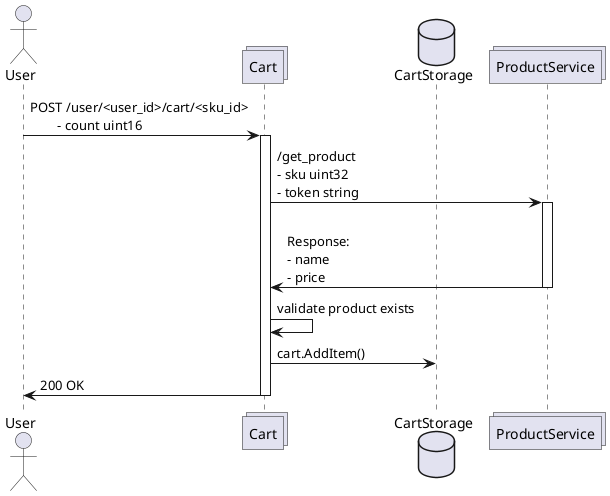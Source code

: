@startuml

actor User as u
collections Cart as c
database CartStorage as cs
collections ProductService as p

u -> c : POST /user/<user_id>/cart/<sku_id>\n\t- count uint16
activate c

c -> p : /get_product\n- sku uint32\n- token string
activate p
  p -> c : \nResponse:\n- name\n- price
deactivate p
c -> c : validate product exists
c -> cs : cart.AddItem()
c -> u : 200 OK

deactivate c

@enduml
